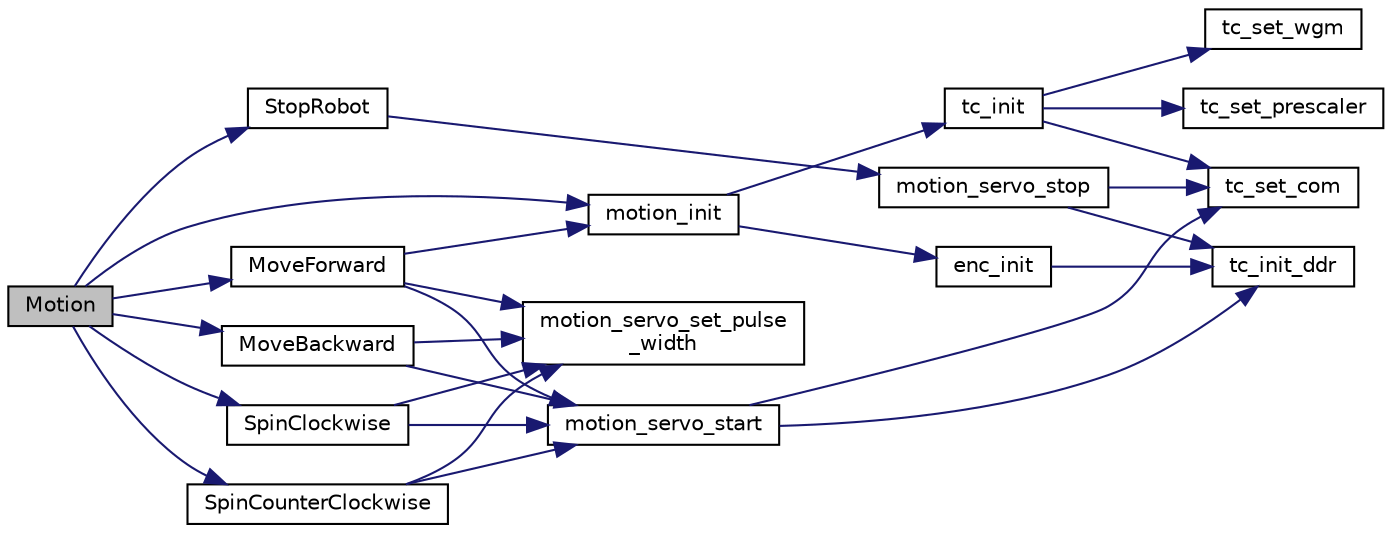 digraph "Motion"
{
  edge [fontname="Helvetica",fontsize="10",labelfontname="Helvetica",labelfontsize="10"];
  node [fontname="Helvetica",fontsize="10",shape=record];
  rankdir="LR";
  Node1 [label="Motion",height=0.2,width=0.4,color="black", fillcolor="grey75", style="filled", fontcolor="black"];
  Node1 -> Node2 [color="midnightblue",fontsize="10",style="solid",fontname="Helvetica"];
  Node2 [label="motion_init",height=0.2,width=0.4,color="black", fillcolor="white", style="filled",URL="$motion_8c.html#ac9be894f7310341b63a2edbffb8c1564"];
  Node2 -> Node3 [color="midnightblue",fontsize="10",style="solid",fontname="Helvetica"];
  Node3 [label="tc_init",height=0.2,width=0.4,color="black", fillcolor="white", style="filled",URL="$motion_8c.html#a8d12206f4cd9015696507368434d085d"];
  Node3 -> Node4 [color="midnightblue",fontsize="10",style="solid",fontname="Helvetica"];
  Node4 [label="tc_set_com",height=0.2,width=0.4,color="black", fillcolor="white", style="filled",URL="$motion_8c.html#a9f32f315fc317b73745364bb8cb52eeb"];
  Node3 -> Node5 [color="midnightblue",fontsize="10",style="solid",fontname="Helvetica"];
  Node5 [label="tc_set_wgm",height=0.2,width=0.4,color="black", fillcolor="white", style="filled",URL="$motion_8c.html#aa01b75872b4bf75e3716336faf262d8e"];
  Node3 -> Node6 [color="midnightblue",fontsize="10",style="solid",fontname="Helvetica"];
  Node6 [label="tc_set_prescaler",height=0.2,width=0.4,color="black", fillcolor="white", style="filled",URL="$motion_8c.html#a164e3f5907dd956fea4b055a34f201be"];
  Node2 -> Node7 [color="midnightblue",fontsize="10",style="solid",fontname="Helvetica"];
  Node7 [label="enc_init",height=0.2,width=0.4,color="black", fillcolor="white", style="filled",URL="$motion_8c.html#a34c811ef2bd0189074d7b6f7400b0405"];
  Node7 -> Node8 [color="midnightblue",fontsize="10",style="solid",fontname="Helvetica"];
  Node8 [label="tc_init_ddr",height=0.2,width=0.4,color="black", fillcolor="white", style="filled",URL="$motion_8c.html#a7f15fab5cfcd9e36ebba263ec9ae367f"];
  Node1 -> Node9 [color="midnightblue",fontsize="10",style="solid",fontname="Helvetica"];
  Node9 [label="MoveForward",height=0.2,width=0.4,color="black", fillcolor="white", style="filled",URL="$_wheel_motion_8c.html#a0665da19033bf3d963d92b9b79e5229f"];
  Node9 -> Node2 [color="midnightblue",fontsize="10",style="solid",fontname="Helvetica"];
  Node9 -> Node10 [color="midnightblue",fontsize="10",style="solid",fontname="Helvetica"];
  Node10 [label="motion_servo_start",height=0.2,width=0.4,color="black", fillcolor="white", style="filled",URL="$motion_8c.html#aa2c96c678bd9bdcdc4b934cea7abfaa4"];
  Node10 -> Node8 [color="midnightblue",fontsize="10",style="solid",fontname="Helvetica"];
  Node10 -> Node4 [color="midnightblue",fontsize="10",style="solid",fontname="Helvetica"];
  Node9 -> Node11 [color="midnightblue",fontsize="10",style="solid",fontname="Helvetica"];
  Node11 [label="motion_servo_set_pulse\l_width",height=0.2,width=0.4,color="black", fillcolor="white", style="filled",URL="$motion_8c.html#a5afda449073815c408f11d7ce3c5ecbc"];
  Node1 -> Node12 [color="midnightblue",fontsize="10",style="solid",fontname="Helvetica"];
  Node12 [label="MoveBackward",height=0.2,width=0.4,color="black", fillcolor="white", style="filled",URL="$_wheel_motion_8c.html#a6b4b83950bf4af79dba5581e93652374"];
  Node12 -> Node10 [color="midnightblue",fontsize="10",style="solid",fontname="Helvetica"];
  Node12 -> Node11 [color="midnightblue",fontsize="10",style="solid",fontname="Helvetica"];
  Node1 -> Node13 [color="midnightblue",fontsize="10",style="solid",fontname="Helvetica"];
  Node13 [label="SpinClockwise",height=0.2,width=0.4,color="black", fillcolor="white", style="filled",URL="$_wheel_motion_8c.html#aa87e1eacc289d1ea160a8a06c4ef9622"];
  Node13 -> Node10 [color="midnightblue",fontsize="10",style="solid",fontname="Helvetica"];
  Node13 -> Node11 [color="midnightblue",fontsize="10",style="solid",fontname="Helvetica"];
  Node1 -> Node14 [color="midnightblue",fontsize="10",style="solid",fontname="Helvetica"];
  Node14 [label="SpinCounterClockwise",height=0.2,width=0.4,color="black", fillcolor="white", style="filled",URL="$_wheel_motion_8c.html#a5ec3388a83ff65f0d7bc3114b05f731b"];
  Node14 -> Node10 [color="midnightblue",fontsize="10",style="solid",fontname="Helvetica"];
  Node14 -> Node11 [color="midnightblue",fontsize="10",style="solid",fontname="Helvetica"];
  Node1 -> Node15 [color="midnightblue",fontsize="10",style="solid",fontname="Helvetica"];
  Node15 [label="StopRobot",height=0.2,width=0.4,color="black", fillcolor="white", style="filled",URL="$_wheel_motion_8c.html#ae0bb9f4ba2d9941cfbb5d9ddec6221d4"];
  Node15 -> Node16 [color="midnightblue",fontsize="10",style="solid",fontname="Helvetica"];
  Node16 [label="motion_servo_stop",height=0.2,width=0.4,color="black", fillcolor="white", style="filled",URL="$motion_8c.html#a299aca644308117ebfdb3d784943c035"];
  Node16 -> Node8 [color="midnightblue",fontsize="10",style="solid",fontname="Helvetica"];
  Node16 -> Node4 [color="midnightblue",fontsize="10",style="solid",fontname="Helvetica"];
}
